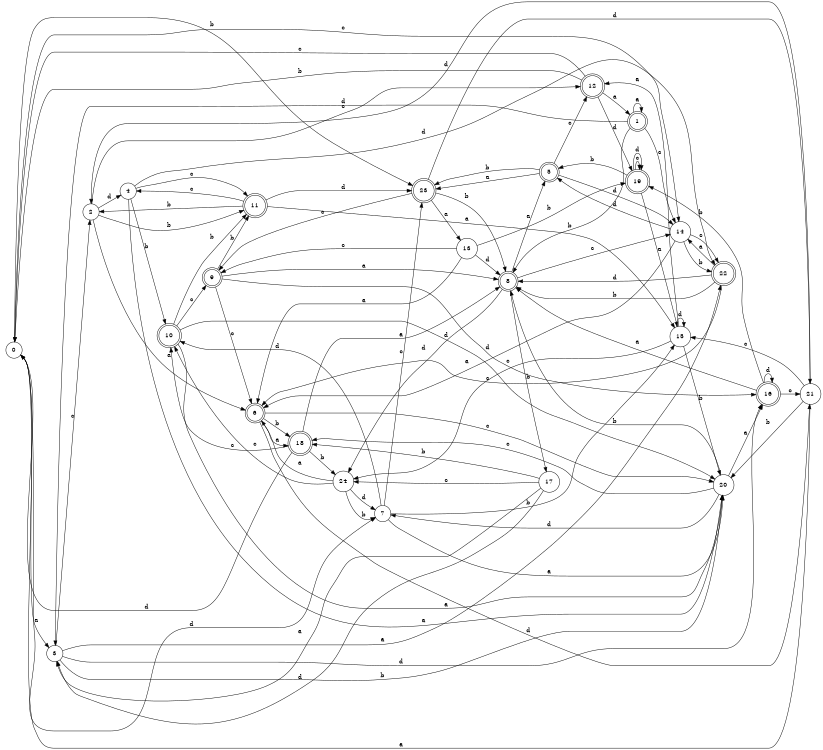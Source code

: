 digraph n20_1 {
__start0 [label="" shape="none"];

rankdir=LR;
size="8,5";

s0 [style="filled", color="black", fillcolor="white" shape="circle", label="0"];
s1 [style="rounded,filled", color="black", fillcolor="white" shape="doublecircle", label="1"];
s2 [style="filled", color="black", fillcolor="white" shape="circle", label="2"];
s3 [style="filled", color="black", fillcolor="white" shape="circle", label="3"];
s4 [style="filled", color="black", fillcolor="white" shape="circle", label="4"];
s5 [style="rounded,filled", color="black", fillcolor="white" shape="doublecircle", label="5"];
s6 [style="rounded,filled", color="black", fillcolor="white" shape="doublecircle", label="6"];
s7 [style="filled", color="black", fillcolor="white" shape="circle", label="7"];
s8 [style="rounded,filled", color="black", fillcolor="white" shape="doublecircle", label="8"];
s9 [style="rounded,filled", color="black", fillcolor="white" shape="doublecircle", label="9"];
s10 [style="rounded,filled", color="black", fillcolor="white" shape="doublecircle", label="10"];
s11 [style="rounded,filled", color="black", fillcolor="white" shape="doublecircle", label="11"];
s12 [style="rounded,filled", color="black", fillcolor="white" shape="doublecircle", label="12"];
s13 [style="filled", color="black", fillcolor="white" shape="circle", label="13"];
s14 [style="filled", color="black", fillcolor="white" shape="circle", label="14"];
s15 [style="filled", color="black", fillcolor="white" shape="circle", label="15"];
s16 [style="rounded,filled", color="black", fillcolor="white" shape="doublecircle", label="16"];
s17 [style="filled", color="black", fillcolor="white" shape="circle", label="17"];
s18 [style="rounded,filled", color="black", fillcolor="white" shape="doublecircle", label="18"];
s19 [style="rounded,filled", color="black", fillcolor="white" shape="doublecircle", label="19"];
s20 [style="filled", color="black", fillcolor="white" shape="circle", label="20"];
s21 [style="filled", color="black", fillcolor="white" shape="circle", label="21"];
s22 [style="rounded,filled", color="black", fillcolor="white" shape="doublecircle", label="22"];
s23 [style="rounded,filled", color="black", fillcolor="white" shape="doublecircle", label="23"];
s24 [style="filled", color="black", fillcolor="white" shape="circle", label="24"];
s0 -> s3 [label="a"];
s0 -> s23 [label="b"];
s0 -> s14 [label="c"];
s0 -> s7 [label="d"];
s1 -> s1 [label="a"];
s1 -> s8 [label="b"];
s1 -> s14 [label="c"];
s1 -> s3 [label="d"];
s2 -> s6 [label="a"];
s2 -> s11 [label="b"];
s2 -> s12 [label="c"];
s2 -> s4 [label="d"];
s3 -> s22 [label="a"];
s3 -> s20 [label="b"];
s3 -> s2 [label="c"];
s3 -> s16 [label="d"];
s4 -> s20 [label="a"];
s4 -> s10 [label="b"];
s4 -> s11 [label="c"];
s4 -> s22 [label="d"];
s5 -> s23 [label="a"];
s5 -> s23 [label="b"];
s5 -> s12 [label="c"];
s5 -> s14 [label="d"];
s6 -> s18 [label="a"];
s6 -> s18 [label="b"];
s6 -> s20 [label="c"];
s6 -> s21 [label="d"];
s7 -> s20 [label="a"];
s7 -> s15 [label="b"];
s7 -> s23 [label="c"];
s7 -> s10 [label="d"];
s8 -> s5 [label="a"];
s8 -> s17 [label="b"];
s8 -> s14 [label="c"];
s8 -> s24 [label="d"];
s9 -> s8 [label="a"];
s9 -> s11 [label="b"];
s9 -> s6 [label="c"];
s9 -> s16 [label="d"];
s10 -> s20 [label="a"];
s10 -> s11 [label="b"];
s10 -> s9 [label="c"];
s10 -> s20 [label="d"];
s11 -> s15 [label="a"];
s11 -> s2 [label="b"];
s11 -> s4 [label="c"];
s11 -> s23 [label="d"];
s12 -> s1 [label="a"];
s12 -> s0 [label="b"];
s12 -> s0 [label="c"];
s12 -> s19 [label="d"];
s13 -> s6 [label="a"];
s13 -> s19 [label="b"];
s13 -> s9 [label="c"];
s13 -> s8 [label="d"];
s14 -> s6 [label="a"];
s14 -> s22 [label="b"];
s14 -> s22 [label="c"];
s14 -> s5 [label="d"];
s15 -> s12 [label="a"];
s15 -> s20 [label="b"];
s15 -> s24 [label="c"];
s15 -> s15 [label="d"];
s16 -> s8 [label="a"];
s16 -> s19 [label="b"];
s16 -> s21 [label="c"];
s16 -> s16 [label="d"];
s17 -> s3 [label="a"];
s17 -> s18 [label="b"];
s17 -> s24 [label="c"];
s17 -> s3 [label="d"];
s18 -> s8 [label="a"];
s18 -> s24 [label="b"];
s18 -> s10 [label="c"];
s18 -> s0 [label="d"];
s19 -> s15 [label="a"];
s19 -> s5 [label="b"];
s19 -> s19 [label="c"];
s19 -> s19 [label="d"];
s20 -> s16 [label="a"];
s20 -> s8 [label="b"];
s20 -> s18 [label="c"];
s20 -> s7 [label="d"];
s21 -> s0 [label="a"];
s21 -> s20 [label="b"];
s21 -> s15 [label="c"];
s21 -> s2 [label="d"];
s22 -> s14 [label="a"];
s22 -> s8 [label="b"];
s22 -> s6 [label="c"];
s22 -> s8 [label="d"];
s23 -> s13 [label="a"];
s23 -> s8 [label="b"];
s23 -> s9 [label="c"];
s23 -> s21 [label="d"];
s24 -> s6 [label="a"];
s24 -> s7 [label="b"];
s24 -> s10 [label="c"];
s24 -> s7 [label="d"];

}